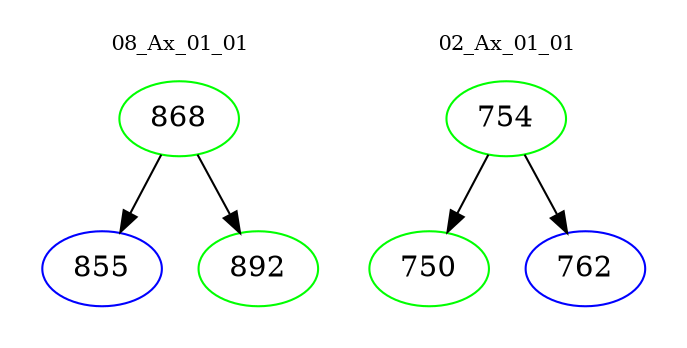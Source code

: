 digraph{
subgraph cluster_0 {
color = white
label = "08_Ax_01_01";
fontsize=10;
T0_868 [label="868", color="green"]
T0_868 -> T0_855 [color="black"]
T0_855 [label="855", color="blue"]
T0_868 -> T0_892 [color="black"]
T0_892 [label="892", color="green"]
}
subgraph cluster_1 {
color = white
label = "02_Ax_01_01";
fontsize=10;
T1_754 [label="754", color="green"]
T1_754 -> T1_750 [color="black"]
T1_750 [label="750", color="green"]
T1_754 -> T1_762 [color="black"]
T1_762 [label="762", color="blue"]
}
}
